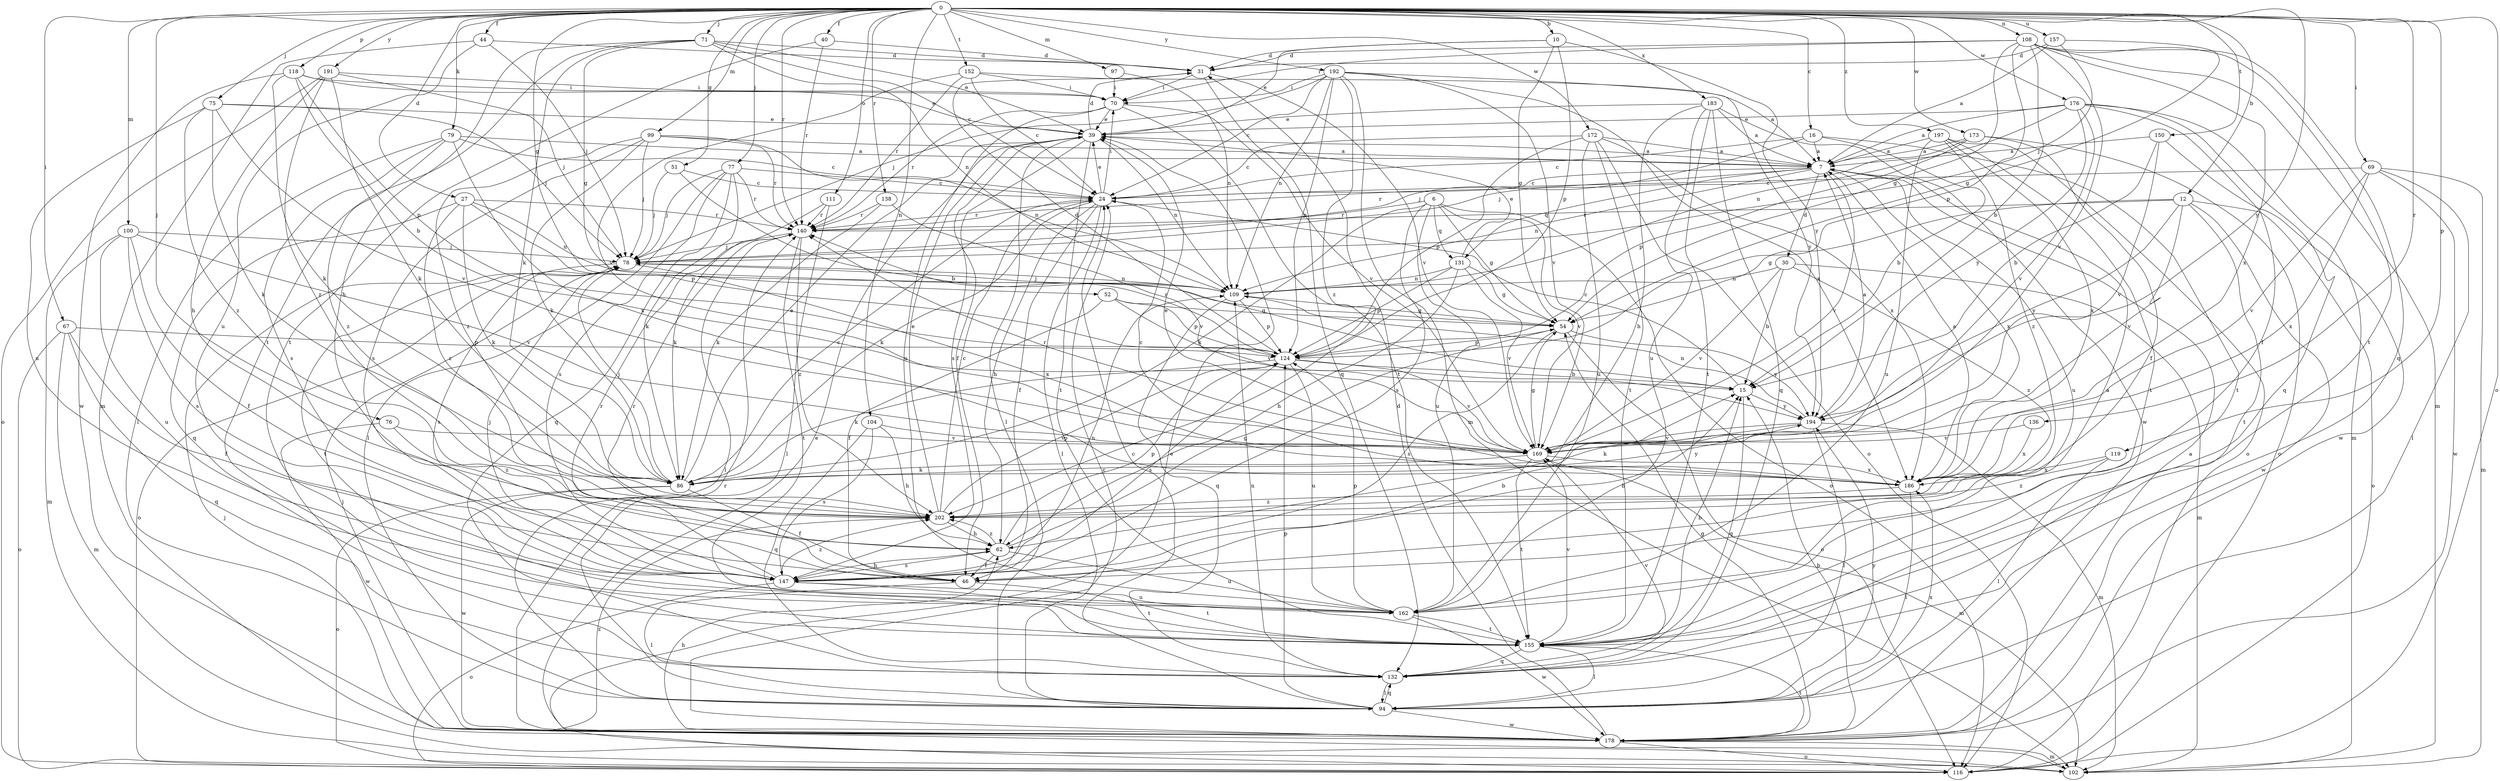 strict digraph  {
0;
6;
7;
10;
12;
15;
16;
24;
27;
30;
31;
39;
40;
44;
46;
51;
52;
54;
62;
67;
69;
70;
71;
75;
76;
77;
78;
79;
86;
94;
97;
99;
100;
102;
104;
108;
109;
111;
116;
118;
119;
124;
131;
132;
136;
138;
140;
147;
150;
152;
155;
157;
162;
169;
172;
173;
176;
178;
183;
186;
191;
192;
194;
197;
202;
0 -> 10  [label=b];
0 -> 12  [label=b];
0 -> 16  [label=c];
0 -> 27  [label=d];
0 -> 40  [label=f];
0 -> 44  [label=f];
0 -> 51  [label=g];
0 -> 52  [label=g];
0 -> 67  [label=i];
0 -> 69  [label=i];
0 -> 71  [label=j];
0 -> 75  [label=j];
0 -> 76  [label=j];
0 -> 77  [label=j];
0 -> 79  [label=k];
0 -> 97  [label=m];
0 -> 99  [label=m];
0 -> 100  [label=m];
0 -> 104  [label=n];
0 -> 108  [label=n];
0 -> 111  [label=o];
0 -> 116  [label=o];
0 -> 118  [label=p];
0 -> 119  [label=p];
0 -> 136  [label=r];
0 -> 138  [label=r];
0 -> 140  [label=r];
0 -> 150  [label=t];
0 -> 152  [label=t];
0 -> 157  [label=u];
0 -> 172  [label=w];
0 -> 173  [label=w];
0 -> 176  [label=w];
0 -> 183  [label=x];
0 -> 191  [label=y];
0 -> 192  [label=y];
0 -> 194  [label=y];
0 -> 197  [label=z];
6 -> 54  [label=g];
6 -> 86  [label=k];
6 -> 116  [label=o];
6 -> 131  [label=q];
6 -> 140  [label=r];
6 -> 147  [label=s];
6 -> 162  [label=u];
6 -> 169  [label=v];
7 -> 24  [label=c];
7 -> 30  [label=d];
7 -> 109  [label=n];
7 -> 131  [label=q];
7 -> 140  [label=r];
7 -> 162  [label=u];
7 -> 169  [label=v];
7 -> 186  [label=x];
10 -> 31  [label=d];
10 -> 39  [label=e];
10 -> 54  [label=g];
10 -> 124  [label=p];
10 -> 194  [label=y];
12 -> 54  [label=g];
12 -> 116  [label=o];
12 -> 140  [label=r];
12 -> 155  [label=t];
12 -> 169  [label=v];
12 -> 178  [label=w];
12 -> 194  [label=y];
15 -> 24  [label=c];
15 -> 132  [label=q];
15 -> 194  [label=y];
16 -> 7  [label=a];
16 -> 15  [label=b];
16 -> 24  [label=c];
16 -> 78  [label=j];
16 -> 155  [label=t];
24 -> 39  [label=e];
24 -> 46  [label=f];
24 -> 62  [label=h];
24 -> 70  [label=i];
24 -> 86  [label=k];
24 -> 94  [label=l];
24 -> 140  [label=r];
27 -> 86  [label=k];
27 -> 109  [label=n];
27 -> 124  [label=p];
27 -> 132  [label=q];
27 -> 140  [label=r];
27 -> 202  [label=z];
30 -> 15  [label=b];
30 -> 102  [label=m];
30 -> 109  [label=n];
30 -> 169  [label=v];
30 -> 202  [label=z];
31 -> 70  [label=i];
31 -> 132  [label=q];
31 -> 169  [label=v];
39 -> 7  [label=a];
39 -> 31  [label=d];
39 -> 46  [label=f];
39 -> 94  [label=l];
39 -> 109  [label=n];
39 -> 147  [label=s];
39 -> 155  [label=t];
40 -> 31  [label=d];
40 -> 140  [label=r];
40 -> 155  [label=t];
44 -> 31  [label=d];
44 -> 78  [label=j];
44 -> 102  [label=m];
44 -> 162  [label=u];
46 -> 15  [label=b];
46 -> 94  [label=l];
46 -> 140  [label=r];
46 -> 155  [label=t];
51 -> 15  [label=b];
51 -> 24  [label=c];
51 -> 78  [label=j];
52 -> 46  [label=f];
52 -> 54  [label=g];
52 -> 124  [label=p];
52 -> 194  [label=y];
54 -> 116  [label=o];
54 -> 124  [label=p];
54 -> 147  [label=s];
54 -> 194  [label=y];
62 -> 46  [label=f];
62 -> 54  [label=g];
62 -> 124  [label=p];
62 -> 147  [label=s];
62 -> 162  [label=u];
62 -> 202  [label=z];
67 -> 46  [label=f];
67 -> 102  [label=m];
67 -> 116  [label=o];
67 -> 124  [label=p];
67 -> 132  [label=q];
69 -> 24  [label=c];
69 -> 94  [label=l];
69 -> 102  [label=m];
69 -> 169  [label=v];
69 -> 178  [label=w];
69 -> 186  [label=x];
70 -> 39  [label=e];
70 -> 140  [label=r];
70 -> 155  [label=t];
70 -> 162  [label=u];
70 -> 169  [label=v];
71 -> 24  [label=c];
71 -> 31  [label=d];
71 -> 39  [label=e];
71 -> 54  [label=g];
71 -> 62  [label=h];
71 -> 86  [label=k];
71 -> 109  [label=n];
71 -> 155  [label=t];
75 -> 39  [label=e];
75 -> 78  [label=j];
75 -> 86  [label=k];
75 -> 162  [label=u];
75 -> 169  [label=v];
75 -> 202  [label=z];
76 -> 169  [label=v];
76 -> 178  [label=w];
76 -> 202  [label=z];
77 -> 24  [label=c];
77 -> 78  [label=j];
77 -> 86  [label=k];
77 -> 94  [label=l];
77 -> 132  [label=q];
77 -> 140  [label=r];
77 -> 147  [label=s];
78 -> 109  [label=n];
78 -> 116  [label=o];
78 -> 147  [label=s];
78 -> 155  [label=t];
78 -> 186  [label=x];
79 -> 7  [label=a];
79 -> 24  [label=c];
79 -> 94  [label=l];
79 -> 147  [label=s];
79 -> 186  [label=x];
79 -> 202  [label=z];
86 -> 24  [label=c];
86 -> 39  [label=e];
86 -> 46  [label=f];
86 -> 78  [label=j];
86 -> 116  [label=o];
86 -> 178  [label=w];
86 -> 194  [label=y];
94 -> 24  [label=c];
94 -> 124  [label=p];
94 -> 132  [label=q];
94 -> 178  [label=w];
94 -> 186  [label=x];
94 -> 194  [label=y];
97 -> 70  [label=i];
97 -> 109  [label=n];
99 -> 7  [label=a];
99 -> 78  [label=j];
99 -> 86  [label=k];
99 -> 109  [label=n];
99 -> 140  [label=r];
99 -> 147  [label=s];
99 -> 202  [label=z];
100 -> 46  [label=f];
100 -> 78  [label=j];
100 -> 102  [label=m];
100 -> 147  [label=s];
100 -> 162  [label=u];
100 -> 169  [label=v];
102 -> 78  [label=j];
104 -> 62  [label=h];
104 -> 132  [label=q];
104 -> 147  [label=s];
104 -> 169  [label=v];
108 -> 15  [label=b];
108 -> 31  [label=d];
108 -> 54  [label=g];
108 -> 70  [label=i];
108 -> 102  [label=m];
108 -> 124  [label=p];
108 -> 132  [label=q];
108 -> 155  [label=t];
108 -> 169  [label=v];
108 -> 186  [label=x];
109 -> 54  [label=g];
109 -> 78  [label=j];
109 -> 124  [label=p];
109 -> 132  [label=q];
111 -> 86  [label=k];
111 -> 94  [label=l];
111 -> 140  [label=r];
116 -> 39  [label=e];
118 -> 15  [label=b];
118 -> 39  [label=e];
118 -> 70  [label=i];
118 -> 86  [label=k];
118 -> 124  [label=p];
118 -> 178  [label=w];
119 -> 94  [label=l];
119 -> 186  [label=x];
119 -> 202  [label=z];
124 -> 15  [label=b];
124 -> 31  [label=d];
124 -> 86  [label=k];
124 -> 140  [label=r];
124 -> 147  [label=s];
124 -> 162  [label=u];
124 -> 169  [label=v];
131 -> 39  [label=e];
131 -> 54  [label=g];
131 -> 62  [label=h];
131 -> 109  [label=n];
131 -> 124  [label=p];
131 -> 169  [label=v];
132 -> 94  [label=l];
132 -> 109  [label=n];
132 -> 169  [label=v];
136 -> 169  [label=v];
136 -> 186  [label=x];
138 -> 86  [label=k];
138 -> 140  [label=r];
138 -> 169  [label=v];
140 -> 78  [label=j];
140 -> 94  [label=l];
140 -> 155  [label=t];
140 -> 202  [label=z];
147 -> 15  [label=b];
147 -> 62  [label=h];
147 -> 78  [label=j];
147 -> 109  [label=n];
147 -> 116  [label=o];
147 -> 140  [label=r];
147 -> 155  [label=t];
147 -> 162  [label=u];
147 -> 202  [label=z];
150 -> 7  [label=a];
150 -> 15  [label=b];
150 -> 169  [label=v];
150 -> 178  [label=w];
152 -> 7  [label=a];
152 -> 24  [label=c];
152 -> 70  [label=i];
152 -> 140  [label=r];
152 -> 169  [label=v];
155 -> 15  [label=b];
155 -> 94  [label=l];
155 -> 132  [label=q];
155 -> 169  [label=v];
157 -> 7  [label=a];
157 -> 31  [label=d];
157 -> 54  [label=g];
157 -> 78  [label=j];
162 -> 7  [label=a];
162 -> 124  [label=p];
162 -> 155  [label=t];
162 -> 178  [label=w];
169 -> 54  [label=g];
169 -> 86  [label=k];
169 -> 102  [label=m];
169 -> 140  [label=r];
169 -> 155  [label=t];
169 -> 186  [label=x];
172 -> 7  [label=a];
172 -> 24  [label=c];
172 -> 116  [label=o];
172 -> 124  [label=p];
172 -> 155  [label=t];
172 -> 162  [label=u];
172 -> 186  [label=x];
173 -> 7  [label=a];
173 -> 46  [label=f];
173 -> 78  [label=j];
173 -> 116  [label=o];
173 -> 124  [label=p];
176 -> 7  [label=a];
176 -> 39  [label=e];
176 -> 46  [label=f];
176 -> 102  [label=m];
176 -> 109  [label=n];
176 -> 132  [label=q];
176 -> 169  [label=v];
176 -> 194  [label=y];
178 -> 7  [label=a];
178 -> 15  [label=b];
178 -> 24  [label=c];
178 -> 31  [label=d];
178 -> 39  [label=e];
178 -> 54  [label=g];
178 -> 62  [label=h];
178 -> 78  [label=j];
178 -> 102  [label=m];
178 -> 116  [label=o];
178 -> 140  [label=r];
178 -> 155  [label=t];
178 -> 202  [label=z];
183 -> 7  [label=a];
183 -> 39  [label=e];
183 -> 62  [label=h];
183 -> 132  [label=q];
183 -> 155  [label=t];
183 -> 162  [label=u];
183 -> 178  [label=w];
186 -> 7  [label=a];
186 -> 24  [label=c];
186 -> 39  [label=e];
186 -> 94  [label=l];
186 -> 202  [label=z];
191 -> 62  [label=h];
191 -> 70  [label=i];
191 -> 78  [label=j];
191 -> 86  [label=k];
191 -> 116  [label=o];
191 -> 202  [label=z];
192 -> 24  [label=c];
192 -> 70  [label=i];
192 -> 78  [label=j];
192 -> 102  [label=m];
192 -> 109  [label=n];
192 -> 124  [label=p];
192 -> 169  [label=v];
192 -> 186  [label=x];
192 -> 194  [label=y];
192 -> 202  [label=z];
194 -> 7  [label=a];
194 -> 86  [label=k];
194 -> 94  [label=l];
194 -> 102  [label=m];
194 -> 109  [label=n];
194 -> 169  [label=v];
197 -> 7  [label=a];
197 -> 116  [label=o];
197 -> 155  [label=t];
197 -> 162  [label=u];
197 -> 186  [label=x];
197 -> 202  [label=z];
202 -> 24  [label=c];
202 -> 39  [label=e];
202 -> 62  [label=h];
202 -> 124  [label=p];
}
